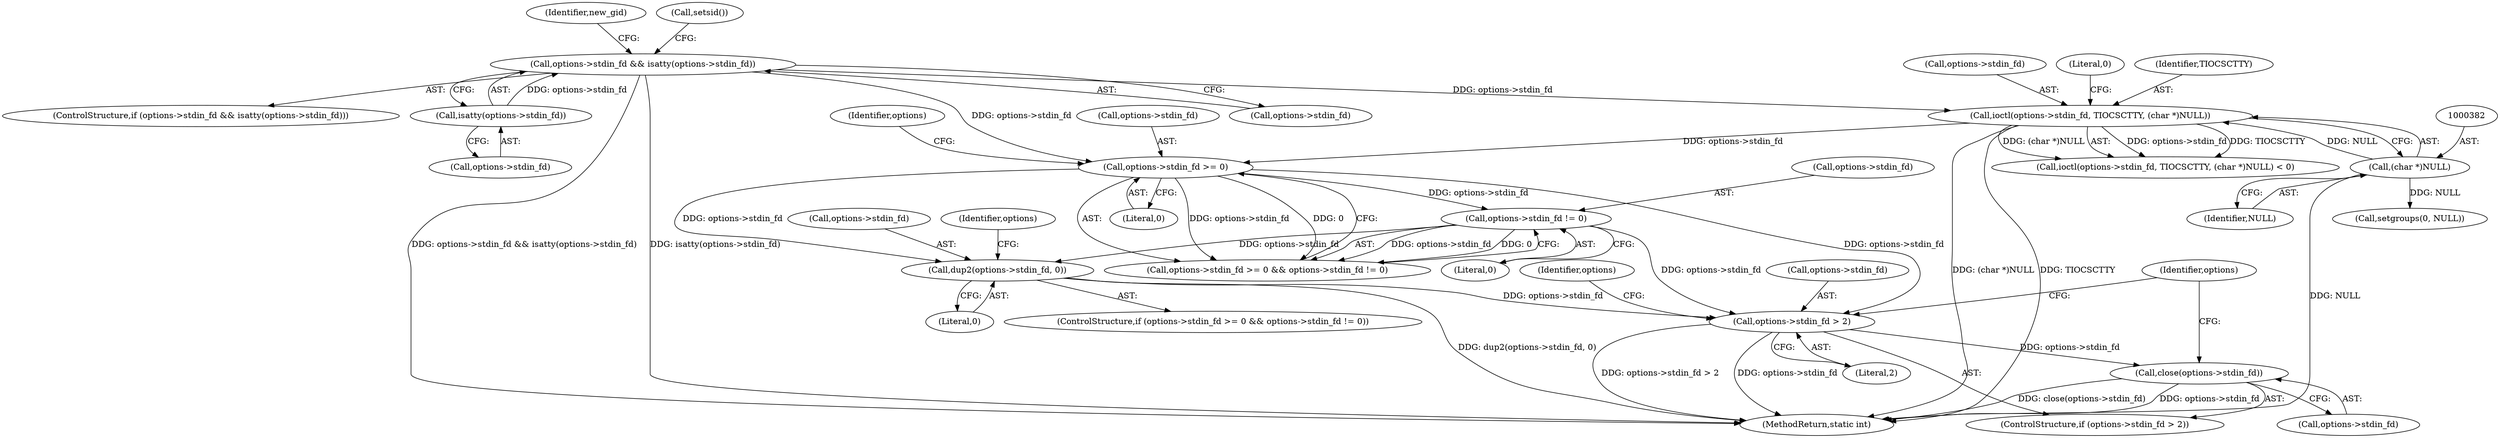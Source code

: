 digraph "0_lxc_5c3fcae78b63ac9dd56e36075903921bd9461f9e@pointer" {
"1000583" [label="(Call,dup2(options->stdin_fd, 0))"];
"1000578" [label="(Call,options->stdin_fd != 0)"];
"1000573" [label="(Call,options->stdin_fd >= 0)"];
"1000376" [label="(Call,ioctl(options->stdin_fd, TIOCSCTTY, (char *)NULL))"];
"1000352" [label="(Call,options->stdin_fd && isatty(options->stdin_fd))"];
"1000356" [label="(Call,isatty(options->stdin_fd))"];
"1000381" [label="(Call,(char *)NULL)"];
"1000623" [label="(Call,options->stdin_fd > 2)"];
"1000628" [label="(Call,close(options->stdin_fd))"];
"1000582" [label="(Literal,0)"];
"1000377" [label="(Call,options->stdin_fd)"];
"1000397" [label="(Identifier,new_gid)"];
"1000629" [label="(Call,options->stdin_fd)"];
"1000584" [label="(Call,options->stdin_fd)"];
"1000630" [label="(Identifier,options)"];
"1000571" [label="(ControlStructure,if (options->stdin_fd >= 0 && options->stdin_fd != 0))"];
"1000384" [label="(Literal,0)"];
"1000574" [label="(Call,options->stdin_fd)"];
"1000628" [label="(Call,close(options->stdin_fd))"];
"1000381" [label="(Call,(char *)NULL)"];
"1000578" [label="(Call,options->stdin_fd != 0)"];
"1000383" [label="(Identifier,NULL)"];
"1000579" [label="(Call,options->stdin_fd)"];
"1000380" [label="(Identifier,TIOCSCTTY)"];
"1000353" [label="(Call,options->stdin_fd)"];
"1000363" [label="(Call,setsid())"];
"1000635" [label="(Identifier,options)"];
"1000572" [label="(Call,options->stdin_fd >= 0 && options->stdin_fd != 0)"];
"1000375" [label="(Call,ioctl(options->stdin_fd, TIOCSCTTY, (char *)NULL) < 0)"];
"1000580" [label="(Identifier,options)"];
"1000624" [label="(Call,options->stdin_fd)"];
"1000587" [label="(Literal,0)"];
"1000351" [label="(ControlStructure,if (options->stdin_fd && isatty(options->stdin_fd)))"];
"1000357" [label="(Call,options->stdin_fd)"];
"1000409" [label="(Call,setgroups(0, NULL))"];
"1000583" [label="(Call,dup2(options->stdin_fd, 0))"];
"1000696" [label="(MethodReturn,static int)"];
"1000352" [label="(Call,options->stdin_fd && isatty(options->stdin_fd))"];
"1000622" [label="(ControlStructure,if (options->stdin_fd > 2))"];
"1000376" [label="(Call,ioctl(options->stdin_fd, TIOCSCTTY, (char *)NULL))"];
"1000627" [label="(Literal,2)"];
"1000573" [label="(Call,options->stdin_fd >= 0)"];
"1000623" [label="(Call,options->stdin_fd > 2)"];
"1000356" [label="(Call,isatty(options->stdin_fd))"];
"1000577" [label="(Literal,0)"];
"1000592" [label="(Identifier,options)"];
"1000583" -> "1000571"  [label="AST: "];
"1000583" -> "1000587"  [label="CFG: "];
"1000584" -> "1000583"  [label="AST: "];
"1000587" -> "1000583"  [label="AST: "];
"1000592" -> "1000583"  [label="CFG: "];
"1000583" -> "1000696"  [label="DDG: dup2(options->stdin_fd, 0)"];
"1000578" -> "1000583"  [label="DDG: options->stdin_fd"];
"1000573" -> "1000583"  [label="DDG: options->stdin_fd"];
"1000583" -> "1000623"  [label="DDG: options->stdin_fd"];
"1000578" -> "1000572"  [label="AST: "];
"1000578" -> "1000582"  [label="CFG: "];
"1000579" -> "1000578"  [label="AST: "];
"1000582" -> "1000578"  [label="AST: "];
"1000572" -> "1000578"  [label="CFG: "];
"1000578" -> "1000572"  [label="DDG: options->stdin_fd"];
"1000578" -> "1000572"  [label="DDG: 0"];
"1000573" -> "1000578"  [label="DDG: options->stdin_fd"];
"1000578" -> "1000623"  [label="DDG: options->stdin_fd"];
"1000573" -> "1000572"  [label="AST: "];
"1000573" -> "1000577"  [label="CFG: "];
"1000574" -> "1000573"  [label="AST: "];
"1000577" -> "1000573"  [label="AST: "];
"1000580" -> "1000573"  [label="CFG: "];
"1000572" -> "1000573"  [label="CFG: "];
"1000573" -> "1000572"  [label="DDG: options->stdin_fd"];
"1000573" -> "1000572"  [label="DDG: 0"];
"1000376" -> "1000573"  [label="DDG: options->stdin_fd"];
"1000352" -> "1000573"  [label="DDG: options->stdin_fd"];
"1000573" -> "1000623"  [label="DDG: options->stdin_fd"];
"1000376" -> "1000375"  [label="AST: "];
"1000376" -> "1000381"  [label="CFG: "];
"1000377" -> "1000376"  [label="AST: "];
"1000380" -> "1000376"  [label="AST: "];
"1000381" -> "1000376"  [label="AST: "];
"1000384" -> "1000376"  [label="CFG: "];
"1000376" -> "1000696"  [label="DDG: TIOCSCTTY"];
"1000376" -> "1000696"  [label="DDG: (char *)NULL"];
"1000376" -> "1000375"  [label="DDG: options->stdin_fd"];
"1000376" -> "1000375"  [label="DDG: TIOCSCTTY"];
"1000376" -> "1000375"  [label="DDG: (char *)NULL"];
"1000352" -> "1000376"  [label="DDG: options->stdin_fd"];
"1000381" -> "1000376"  [label="DDG: NULL"];
"1000352" -> "1000351"  [label="AST: "];
"1000352" -> "1000353"  [label="CFG: "];
"1000352" -> "1000356"  [label="CFG: "];
"1000353" -> "1000352"  [label="AST: "];
"1000356" -> "1000352"  [label="AST: "];
"1000363" -> "1000352"  [label="CFG: "];
"1000397" -> "1000352"  [label="CFG: "];
"1000352" -> "1000696"  [label="DDG: isatty(options->stdin_fd)"];
"1000352" -> "1000696"  [label="DDG: options->stdin_fd && isatty(options->stdin_fd)"];
"1000356" -> "1000352"  [label="DDG: options->stdin_fd"];
"1000356" -> "1000357"  [label="CFG: "];
"1000357" -> "1000356"  [label="AST: "];
"1000381" -> "1000383"  [label="CFG: "];
"1000382" -> "1000381"  [label="AST: "];
"1000383" -> "1000381"  [label="AST: "];
"1000381" -> "1000696"  [label="DDG: NULL"];
"1000381" -> "1000409"  [label="DDG: NULL"];
"1000623" -> "1000622"  [label="AST: "];
"1000623" -> "1000627"  [label="CFG: "];
"1000624" -> "1000623"  [label="AST: "];
"1000627" -> "1000623"  [label="AST: "];
"1000630" -> "1000623"  [label="CFG: "];
"1000635" -> "1000623"  [label="CFG: "];
"1000623" -> "1000696"  [label="DDG: options->stdin_fd > 2"];
"1000623" -> "1000696"  [label="DDG: options->stdin_fd"];
"1000623" -> "1000628"  [label="DDG: options->stdin_fd"];
"1000628" -> "1000622"  [label="AST: "];
"1000628" -> "1000629"  [label="CFG: "];
"1000629" -> "1000628"  [label="AST: "];
"1000635" -> "1000628"  [label="CFG: "];
"1000628" -> "1000696"  [label="DDG: options->stdin_fd"];
"1000628" -> "1000696"  [label="DDG: close(options->stdin_fd)"];
}
